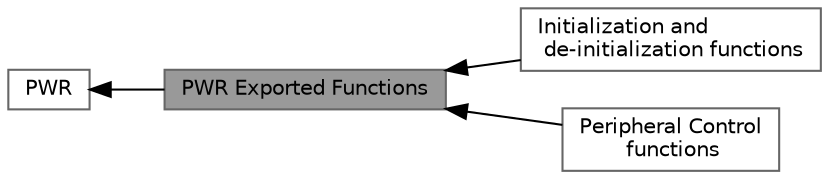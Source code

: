 digraph "PWR Exported Functions"
{
 // INTERACTIVE_SVG=YES
 // LATEX_PDF_SIZE
  bgcolor="transparent";
  edge [fontname=Helvetica,fontsize=10,labelfontname=Helvetica,labelfontsize=10];
  node [fontname=Helvetica,fontsize=10,shape=box,height=0.2,width=0.4];
  rankdir=LR;
  Node2 [id="Node000002",label="PWR",height=0.2,width=0.4,color="grey40", fillcolor="white", style="filled",URL="$group___p_w_r.html",tooltip="PWR HAL module driver."];
  Node1 [id="Node000001",label="PWR Exported Functions",height=0.2,width=0.4,color="gray40", fillcolor="grey60", style="filled", fontcolor="black",tooltip=" "];
  Node3 [id="Node000003",label="Initialization and\l de-initialization functions",height=0.2,width=0.4,color="grey40", fillcolor="white", style="filled",URL="$group___p_w_r___exported___functions___group1.html",tooltip=" "];
  Node4 [id="Node000004",label="Peripheral Control\l functions",height=0.2,width=0.4,color="grey40", fillcolor="white", style="filled",URL="$group___p_w_r___exported___functions___group2.html",tooltip=" "];
  Node2->Node1 [shape=plaintext, dir="back", style="solid"];
  Node1->Node3 [shape=plaintext, dir="back", style="solid"];
  Node1->Node4 [shape=plaintext, dir="back", style="solid"];
}

